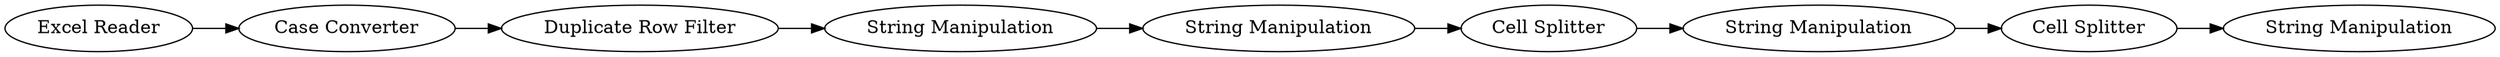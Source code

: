 digraph {
	7 -> 8
	1 -> 4
	4 -> 2
	8 -> 9
	3 -> 5
	5 -> 6
	2 -> 3
	6 -> 7
	5 [label="String Manipulation"]
	1 [label="Excel Reader"]
	7 [label="String Manipulation"]
	9 [label="String Manipulation"]
	4 [label="Case Converter"]
	6 [label="Cell Splitter"]
	8 [label="Cell Splitter"]
	3 [label="String Manipulation"]
	2 [label="Duplicate Row Filter"]
	rankdir=LR
}
